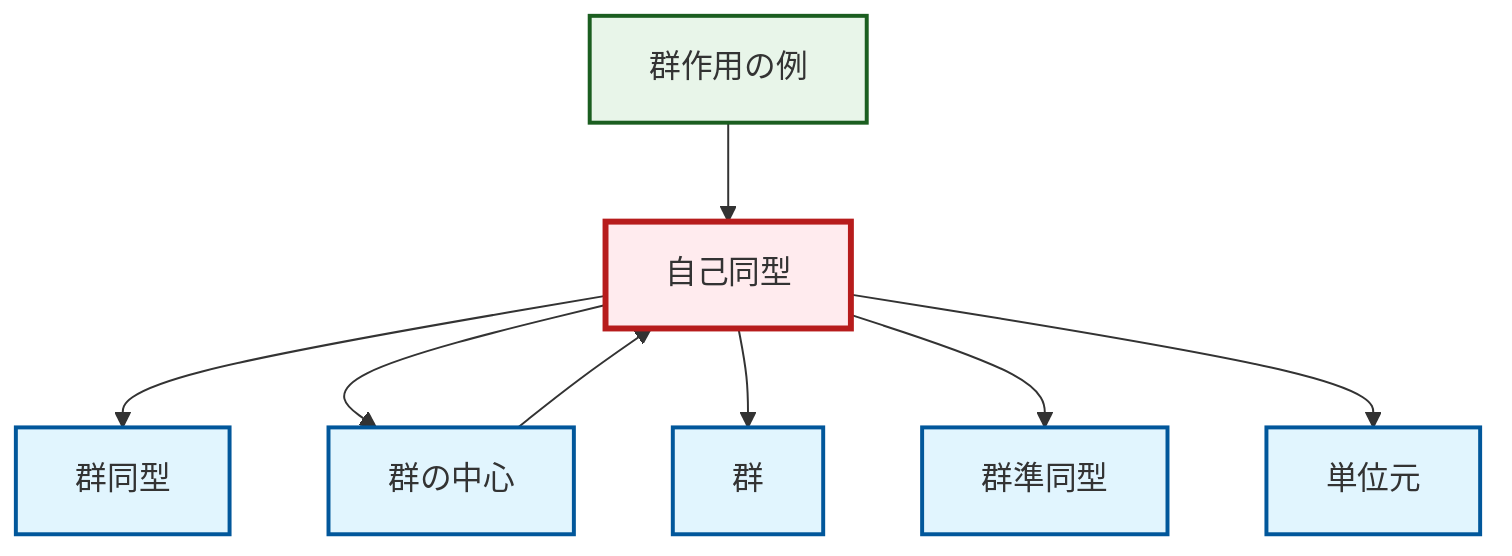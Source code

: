 graph TD
    classDef definition fill:#e1f5fe,stroke:#01579b,stroke-width:2px
    classDef theorem fill:#f3e5f5,stroke:#4a148c,stroke-width:2px
    classDef axiom fill:#fff3e0,stroke:#e65100,stroke-width:2px
    classDef example fill:#e8f5e9,stroke:#1b5e20,stroke-width:2px
    classDef current fill:#ffebee,stroke:#b71c1c,stroke-width:3px
    def-group["群"]:::definition
    ex-group-action-examples["群作用の例"]:::example
    def-automorphism["自己同型"]:::definition
    def-isomorphism["群同型"]:::definition
    def-center-of-group["群の中心"]:::definition
    def-homomorphism["群準同型"]:::definition
    def-identity-element["単位元"]:::definition
    ex-group-action-examples --> def-automorphism
    def-automorphism --> def-isomorphism
    def-automorphism --> def-center-of-group
    def-automorphism --> def-group
    def-center-of-group --> def-automorphism
    def-automorphism --> def-homomorphism
    def-automorphism --> def-identity-element
    class def-automorphism current